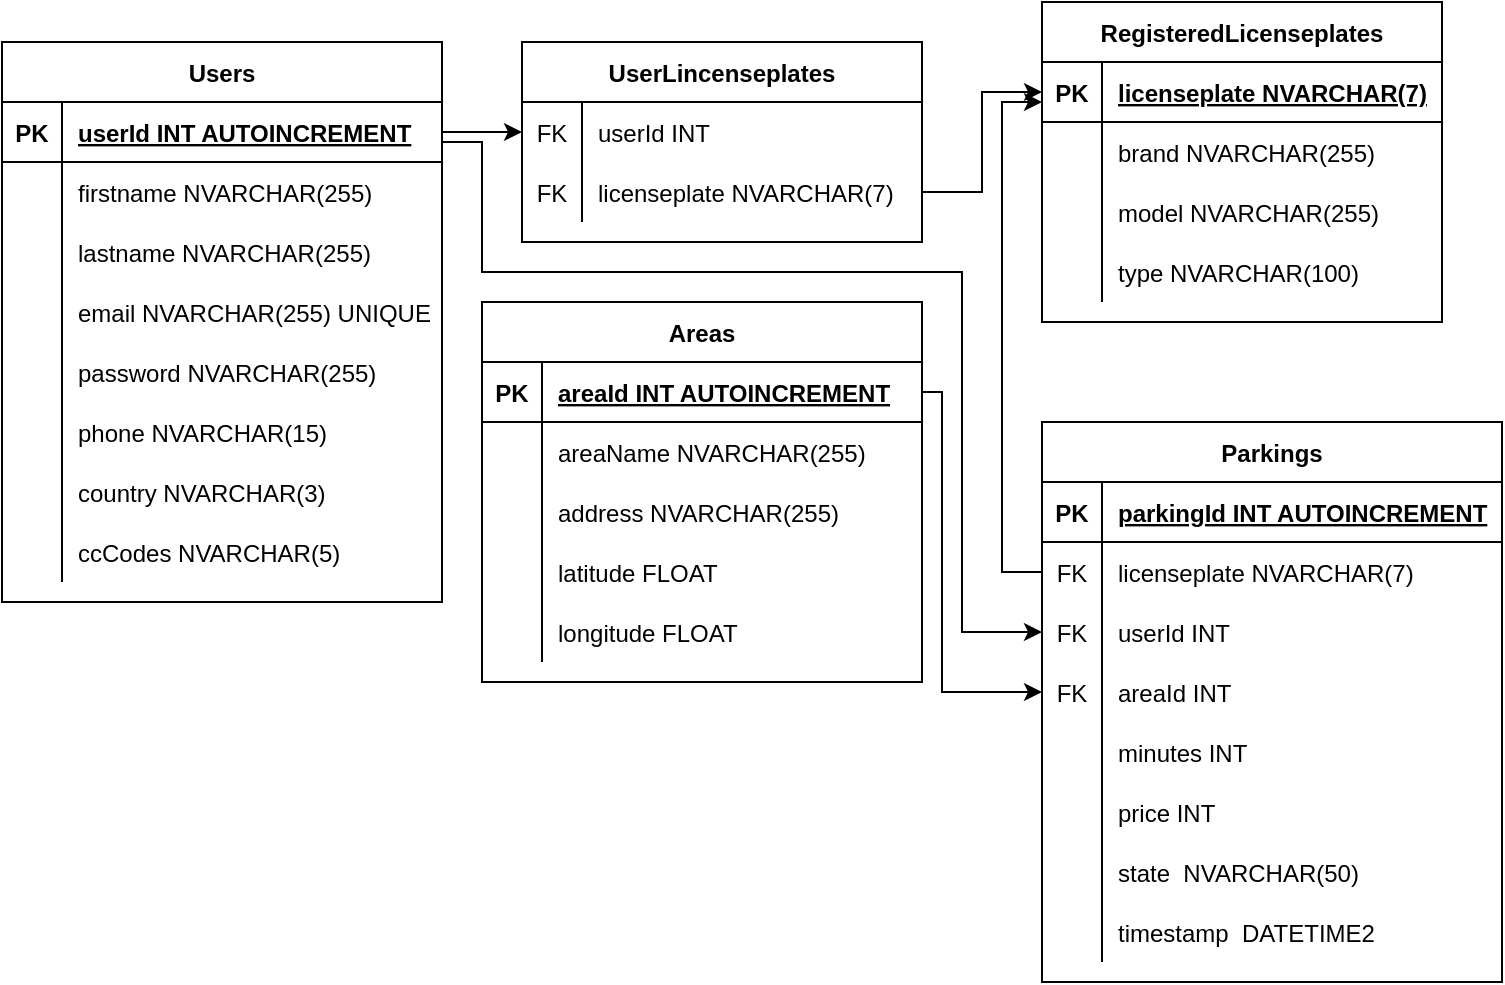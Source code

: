 <mxfile version="20.7.4" type="device"><diagram id="R2lEEEUBdFMjLlhIrx00" name="Page-1"><mxGraphModel dx="1050" dy="629" grid="1" gridSize="10" guides="1" tooltips="1" connect="1" arrows="1" fold="1" page="1" pageScale="1" pageWidth="850" pageHeight="1100" math="0" shadow="0" extFonts="Permanent Marker^https://fonts.googleapis.com/css?family=Permanent+Marker"><root><mxCell id="0"/><mxCell id="1" parent="0"/><mxCell id="RG4BsjdbidDH1RRRt_io-1" value="Users" style="shape=table;startSize=30;container=1;collapsible=1;childLayout=tableLayout;fixedRows=1;rowLines=0;fontStyle=1;align=center;resizeLast=1;" parent="1" vertex="1"><mxGeometry x="40" y="40" width="220" height="280" as="geometry"><mxRectangle x="40" y="40" width="70" height="30" as="alternateBounds"/></mxGeometry></mxCell><mxCell id="RG4BsjdbidDH1RRRt_io-2" value="" style="shape=tableRow;horizontal=0;startSize=0;swimlaneHead=0;swimlaneBody=0;fillColor=none;collapsible=0;dropTarget=0;points=[[0,0.5],[1,0.5]];portConstraint=eastwest;top=0;left=0;right=0;bottom=1;" parent="RG4BsjdbidDH1RRRt_io-1" vertex="1"><mxGeometry y="30" width="220" height="30" as="geometry"/></mxCell><mxCell id="RG4BsjdbidDH1RRRt_io-3" value="PK" style="shape=partialRectangle;connectable=0;fillColor=none;top=0;left=0;bottom=0;right=0;fontStyle=1;overflow=hidden;" parent="RG4BsjdbidDH1RRRt_io-2" vertex="1"><mxGeometry width="30" height="30" as="geometry"><mxRectangle width="30" height="30" as="alternateBounds"/></mxGeometry></mxCell><mxCell id="RG4BsjdbidDH1RRRt_io-4" value="userId INT AUTOINCREMENT" style="shape=partialRectangle;connectable=0;fillColor=none;top=0;left=0;bottom=0;right=0;align=left;spacingLeft=6;fontStyle=5;overflow=hidden;" parent="RG4BsjdbidDH1RRRt_io-2" vertex="1"><mxGeometry x="30" width="190" height="30" as="geometry"><mxRectangle width="190" height="30" as="alternateBounds"/></mxGeometry></mxCell><mxCell id="RG4BsjdbidDH1RRRt_io-5" value="" style="shape=tableRow;horizontal=0;startSize=0;swimlaneHead=0;swimlaneBody=0;fillColor=none;collapsible=0;dropTarget=0;points=[[0,0.5],[1,0.5]];portConstraint=eastwest;top=0;left=0;right=0;bottom=0;" parent="RG4BsjdbidDH1RRRt_io-1" vertex="1"><mxGeometry y="60" width="220" height="30" as="geometry"/></mxCell><mxCell id="RG4BsjdbidDH1RRRt_io-6" value="" style="shape=partialRectangle;connectable=0;fillColor=none;top=0;left=0;bottom=0;right=0;editable=1;overflow=hidden;" parent="RG4BsjdbidDH1RRRt_io-5" vertex="1"><mxGeometry width="30" height="30" as="geometry"><mxRectangle width="30" height="30" as="alternateBounds"/></mxGeometry></mxCell><mxCell id="RG4BsjdbidDH1RRRt_io-7" value="firstname NVARCHAR(255)" style="shape=partialRectangle;connectable=0;fillColor=none;top=0;left=0;bottom=0;right=0;align=left;spacingLeft=6;overflow=hidden;" parent="RG4BsjdbidDH1RRRt_io-5" vertex="1"><mxGeometry x="30" width="190" height="30" as="geometry"><mxRectangle width="190" height="30" as="alternateBounds"/></mxGeometry></mxCell><mxCell id="onx1qdXCxPFnw5JevRRO-5" value="" style="shape=tableRow;horizontal=0;startSize=0;swimlaneHead=0;swimlaneBody=0;fillColor=none;collapsible=0;dropTarget=0;points=[[0,0.5],[1,0.5]];portConstraint=eastwest;top=0;left=0;right=0;bottom=0;" parent="RG4BsjdbidDH1RRRt_io-1" vertex="1"><mxGeometry y="90" width="220" height="30" as="geometry"/></mxCell><mxCell id="onx1qdXCxPFnw5JevRRO-6" value="" style="shape=partialRectangle;connectable=0;fillColor=none;top=0;left=0;bottom=0;right=0;editable=1;overflow=hidden;" parent="onx1qdXCxPFnw5JevRRO-5" vertex="1"><mxGeometry width="30" height="30" as="geometry"><mxRectangle width="30" height="30" as="alternateBounds"/></mxGeometry></mxCell><mxCell id="onx1qdXCxPFnw5JevRRO-7" value="lastname NVARCHAR(255)" style="shape=partialRectangle;connectable=0;fillColor=none;top=0;left=0;bottom=0;right=0;align=left;spacingLeft=6;overflow=hidden;" parent="onx1qdXCxPFnw5JevRRO-5" vertex="1"><mxGeometry x="30" width="190" height="30" as="geometry"><mxRectangle width="190" height="30" as="alternateBounds"/></mxGeometry></mxCell><mxCell id="RG4BsjdbidDH1RRRt_io-8" value="" style="shape=tableRow;horizontal=0;startSize=0;swimlaneHead=0;swimlaneBody=0;fillColor=none;collapsible=0;dropTarget=0;points=[[0,0.5],[1,0.5]];portConstraint=eastwest;top=0;left=0;right=0;bottom=0;" parent="RG4BsjdbidDH1RRRt_io-1" vertex="1"><mxGeometry y="120" width="220" height="30" as="geometry"/></mxCell><mxCell id="RG4BsjdbidDH1RRRt_io-9" value="" style="shape=partialRectangle;connectable=0;fillColor=none;top=0;left=0;bottom=0;right=0;editable=1;overflow=hidden;" parent="RG4BsjdbidDH1RRRt_io-8" vertex="1"><mxGeometry width="30" height="30" as="geometry"><mxRectangle width="30" height="30" as="alternateBounds"/></mxGeometry></mxCell><mxCell id="RG4BsjdbidDH1RRRt_io-10" value="email NVARCHAR(255) UNIQUE" style="shape=partialRectangle;connectable=0;fillColor=none;top=0;left=0;bottom=0;right=0;align=left;spacingLeft=6;overflow=hidden;" parent="RG4BsjdbidDH1RRRt_io-8" vertex="1"><mxGeometry x="30" width="190" height="30" as="geometry"><mxRectangle width="190" height="30" as="alternateBounds"/></mxGeometry></mxCell><mxCell id="RG4BsjdbidDH1RRRt_io-11" value="" style="shape=tableRow;horizontal=0;startSize=0;swimlaneHead=0;swimlaneBody=0;fillColor=none;collapsible=0;dropTarget=0;points=[[0,0.5],[1,0.5]];portConstraint=eastwest;top=0;left=0;right=0;bottom=0;" parent="RG4BsjdbidDH1RRRt_io-1" vertex="1"><mxGeometry y="150" width="220" height="30" as="geometry"/></mxCell><mxCell id="RG4BsjdbidDH1RRRt_io-12" value="" style="shape=partialRectangle;connectable=0;fillColor=none;top=0;left=0;bottom=0;right=0;editable=1;overflow=hidden;" parent="RG4BsjdbidDH1RRRt_io-11" vertex="1"><mxGeometry width="30" height="30" as="geometry"><mxRectangle width="30" height="30" as="alternateBounds"/></mxGeometry></mxCell><mxCell id="RG4BsjdbidDH1RRRt_io-13" value="password NVARCHAR(255)" style="shape=partialRectangle;connectable=0;fillColor=none;top=0;left=0;bottom=0;right=0;align=left;spacingLeft=6;overflow=hidden;" parent="RG4BsjdbidDH1RRRt_io-11" vertex="1"><mxGeometry x="30" width="190" height="30" as="geometry"><mxRectangle width="190" height="30" as="alternateBounds"/></mxGeometry></mxCell><mxCell id="RG4BsjdbidDH1RRRt_io-14" value="" style="shape=tableRow;horizontal=0;startSize=0;swimlaneHead=0;swimlaneBody=0;fillColor=none;collapsible=0;dropTarget=0;points=[[0,0.5],[1,0.5]];portConstraint=eastwest;top=0;left=0;right=0;bottom=0;" parent="RG4BsjdbidDH1RRRt_io-1" vertex="1"><mxGeometry y="180" width="220" height="30" as="geometry"/></mxCell><mxCell id="RG4BsjdbidDH1RRRt_io-15" value="" style="shape=partialRectangle;connectable=0;fillColor=none;top=0;left=0;bottom=0;right=0;editable=1;overflow=hidden;" parent="RG4BsjdbidDH1RRRt_io-14" vertex="1"><mxGeometry width="30" height="30" as="geometry"><mxRectangle width="30" height="30" as="alternateBounds"/></mxGeometry></mxCell><mxCell id="RG4BsjdbidDH1RRRt_io-16" value="phone NVARCHAR(15)" style="shape=partialRectangle;connectable=0;fillColor=none;top=0;left=0;bottom=0;right=0;align=left;spacingLeft=6;overflow=hidden;" parent="RG4BsjdbidDH1RRRt_io-14" vertex="1"><mxGeometry x="30" width="190" height="30" as="geometry"><mxRectangle width="190" height="30" as="alternateBounds"/></mxGeometry></mxCell><mxCell id="RG4BsjdbidDH1RRRt_io-33" value="" style="shape=tableRow;horizontal=0;startSize=0;swimlaneHead=0;swimlaneBody=0;fillColor=none;collapsible=0;dropTarget=0;points=[[0,0.5],[1,0.5]];portConstraint=eastwest;top=0;left=0;right=0;bottom=0;" parent="RG4BsjdbidDH1RRRt_io-1" vertex="1"><mxGeometry y="210" width="220" height="30" as="geometry"/></mxCell><mxCell id="RG4BsjdbidDH1RRRt_io-34" value="" style="shape=partialRectangle;connectable=0;fillColor=none;top=0;left=0;bottom=0;right=0;editable=1;overflow=hidden;" parent="RG4BsjdbidDH1RRRt_io-33" vertex="1"><mxGeometry width="30" height="30" as="geometry"><mxRectangle width="30" height="30" as="alternateBounds"/></mxGeometry></mxCell><mxCell id="RG4BsjdbidDH1RRRt_io-35" value="country NVARCHAR(3)" style="shape=partialRectangle;connectable=0;fillColor=none;top=0;left=0;bottom=0;right=0;align=left;spacingLeft=6;overflow=hidden;" parent="RG4BsjdbidDH1RRRt_io-33" vertex="1"><mxGeometry x="30" width="190" height="30" as="geometry"><mxRectangle width="190" height="30" as="alternateBounds"/></mxGeometry></mxCell><mxCell id="N25eLltDkBI9F8c0tj7H-1" value="" style="shape=tableRow;horizontal=0;startSize=0;swimlaneHead=0;swimlaneBody=0;fillColor=none;collapsible=0;dropTarget=0;points=[[0,0.5],[1,0.5]];portConstraint=eastwest;top=0;left=0;right=0;bottom=0;" vertex="1" parent="RG4BsjdbidDH1RRRt_io-1"><mxGeometry y="240" width="220" height="30" as="geometry"/></mxCell><mxCell id="N25eLltDkBI9F8c0tj7H-2" value="" style="shape=partialRectangle;connectable=0;fillColor=none;top=0;left=0;bottom=0;right=0;editable=1;overflow=hidden;" vertex="1" parent="N25eLltDkBI9F8c0tj7H-1"><mxGeometry width="30" height="30" as="geometry"><mxRectangle width="30" height="30" as="alternateBounds"/></mxGeometry></mxCell><mxCell id="N25eLltDkBI9F8c0tj7H-3" value="ccCodes NVARCHAR(5)" style="shape=partialRectangle;connectable=0;fillColor=none;top=0;left=0;bottom=0;right=0;align=left;spacingLeft=6;overflow=hidden;" vertex="1" parent="N25eLltDkBI9F8c0tj7H-1"><mxGeometry x="30" width="190" height="30" as="geometry"><mxRectangle width="190" height="30" as="alternateBounds"/></mxGeometry></mxCell><mxCell id="RG4BsjdbidDH1RRRt_io-81" value="UserLincenseplates" style="shape=table;startSize=30;container=1;collapsible=1;childLayout=tableLayout;fixedRows=1;rowLines=0;fontStyle=1;align=center;resizeLast=1;" parent="1" vertex="1"><mxGeometry x="300" y="40" width="200" height="100" as="geometry"/></mxCell><mxCell id="RG4BsjdbidDH1RRRt_io-85" value="" style="shape=tableRow;horizontal=0;startSize=0;swimlaneHead=0;swimlaneBody=0;fillColor=none;collapsible=0;dropTarget=0;points=[[0,0.5],[1,0.5]];portConstraint=eastwest;top=0;left=0;right=0;bottom=0;" parent="RG4BsjdbidDH1RRRt_io-81" vertex="1"><mxGeometry y="30" width="200" height="30" as="geometry"/></mxCell><mxCell id="RG4BsjdbidDH1RRRt_io-86" value="FK" style="shape=partialRectangle;connectable=0;fillColor=none;top=0;left=0;bottom=0;right=0;editable=1;overflow=hidden;" parent="RG4BsjdbidDH1RRRt_io-85" vertex="1"><mxGeometry width="30" height="30" as="geometry"><mxRectangle width="30" height="30" as="alternateBounds"/></mxGeometry></mxCell><mxCell id="RG4BsjdbidDH1RRRt_io-87" value="userId INT" style="shape=partialRectangle;connectable=0;fillColor=none;top=0;left=0;bottom=0;right=0;align=left;spacingLeft=6;overflow=hidden;" parent="RG4BsjdbidDH1RRRt_io-85" vertex="1"><mxGeometry x="30" width="170" height="30" as="geometry"><mxRectangle width="170" height="30" as="alternateBounds"/></mxGeometry></mxCell><mxCell id="RG4BsjdbidDH1RRRt_io-149" value="" style="shape=tableRow;horizontal=0;startSize=0;swimlaneHead=0;swimlaneBody=0;fillColor=none;collapsible=0;dropTarget=0;points=[[0,0.5],[1,0.5]];portConstraint=eastwest;top=0;left=0;right=0;bottom=0;" parent="RG4BsjdbidDH1RRRt_io-81" vertex="1"><mxGeometry y="60" width="200" height="30" as="geometry"/></mxCell><mxCell id="RG4BsjdbidDH1RRRt_io-150" value="FK" style="shape=partialRectangle;connectable=0;fillColor=none;top=0;left=0;bottom=0;right=0;editable=1;overflow=hidden;" parent="RG4BsjdbidDH1RRRt_io-149" vertex="1"><mxGeometry width="30" height="30" as="geometry"><mxRectangle width="30" height="30" as="alternateBounds"/></mxGeometry></mxCell><mxCell id="RG4BsjdbidDH1RRRt_io-151" value="licenseplate NVARCHAR(7)" style="shape=partialRectangle;connectable=0;fillColor=none;top=0;left=0;bottom=0;right=0;align=left;spacingLeft=6;overflow=hidden;" parent="RG4BsjdbidDH1RRRt_io-149" vertex="1"><mxGeometry x="30" width="170" height="30" as="geometry"><mxRectangle width="170" height="30" as="alternateBounds"/></mxGeometry></mxCell><mxCell id="RG4BsjdbidDH1RRRt_io-95" style="edgeStyle=orthogonalEdgeStyle;rounded=0;orthogonalLoop=1;jettySize=auto;html=1;exitX=1;exitY=0.5;exitDx=0;exitDy=0;entryX=0;entryY=0.5;entryDx=0;entryDy=0;" parent="1" source="RG4BsjdbidDH1RRRt_io-2" edge="1"><mxGeometry relative="1" as="geometry"><mxPoint x="300" y="85" as="targetPoint"/><Array as="points"><mxPoint x="270" y="85"/><mxPoint x="270" y="85"/></Array></mxGeometry></mxCell><mxCell id="RG4BsjdbidDH1RRRt_io-96" value="Parkings" style="shape=table;startSize=30;container=1;collapsible=1;childLayout=tableLayout;fixedRows=1;rowLines=0;fontStyle=1;align=center;resizeLast=1;" parent="1" vertex="1"><mxGeometry x="560" y="230" width="230" height="280" as="geometry"/></mxCell><mxCell id="RG4BsjdbidDH1RRRt_io-97" value="" style="shape=tableRow;horizontal=0;startSize=0;swimlaneHead=0;swimlaneBody=0;fillColor=none;collapsible=0;dropTarget=0;points=[[0,0.5],[1,0.5]];portConstraint=eastwest;top=0;left=0;right=0;bottom=1;" parent="RG4BsjdbidDH1RRRt_io-96" vertex="1"><mxGeometry y="30" width="230" height="30" as="geometry"/></mxCell><mxCell id="RG4BsjdbidDH1RRRt_io-98" value="PK" style="shape=partialRectangle;connectable=0;fillColor=none;top=0;left=0;bottom=0;right=0;fontStyle=1;overflow=hidden;" parent="RG4BsjdbidDH1RRRt_io-97" vertex="1"><mxGeometry width="30" height="30" as="geometry"><mxRectangle width="30" height="30" as="alternateBounds"/></mxGeometry></mxCell><mxCell id="RG4BsjdbidDH1RRRt_io-99" value="parkingId INT AUTOINCREMENT" style="shape=partialRectangle;connectable=0;fillColor=none;top=0;left=0;bottom=0;right=0;align=left;spacingLeft=6;fontStyle=5;overflow=hidden;" parent="RG4BsjdbidDH1RRRt_io-97" vertex="1"><mxGeometry x="30" width="200" height="30" as="geometry"><mxRectangle width="200" height="30" as="alternateBounds"/></mxGeometry></mxCell><mxCell id="RG4BsjdbidDH1RRRt_io-100" value="" style="shape=tableRow;horizontal=0;startSize=0;swimlaneHead=0;swimlaneBody=0;fillColor=none;collapsible=0;dropTarget=0;points=[[0,0.5],[1,0.5]];portConstraint=eastwest;top=0;left=0;right=0;bottom=0;" parent="RG4BsjdbidDH1RRRt_io-96" vertex="1"><mxGeometry y="60" width="230" height="30" as="geometry"/></mxCell><mxCell id="RG4BsjdbidDH1RRRt_io-101" value="FK" style="shape=partialRectangle;connectable=0;fillColor=none;top=0;left=0;bottom=0;right=0;editable=1;overflow=hidden;" parent="RG4BsjdbidDH1RRRt_io-100" vertex="1"><mxGeometry width="30" height="30" as="geometry"><mxRectangle width="30" height="30" as="alternateBounds"/></mxGeometry></mxCell><mxCell id="RG4BsjdbidDH1RRRt_io-102" value="licenseplate NVARCHAR(7)" style="shape=partialRectangle;connectable=0;fillColor=none;top=0;left=0;bottom=0;right=0;align=left;spacingLeft=6;overflow=hidden;" parent="RG4BsjdbidDH1RRRt_io-100" vertex="1"><mxGeometry x="30" width="200" height="30" as="geometry"><mxRectangle width="200" height="30" as="alternateBounds"/></mxGeometry></mxCell><mxCell id="RG4BsjdbidDH1RRRt_io-103" value="" style="shape=tableRow;horizontal=0;startSize=0;swimlaneHead=0;swimlaneBody=0;fillColor=none;collapsible=0;dropTarget=0;points=[[0,0.5],[1,0.5]];portConstraint=eastwest;top=0;left=0;right=0;bottom=0;" parent="RG4BsjdbidDH1RRRt_io-96" vertex="1"><mxGeometry y="90" width="230" height="30" as="geometry"/></mxCell><mxCell id="RG4BsjdbidDH1RRRt_io-104" value="FK" style="shape=partialRectangle;connectable=0;fillColor=none;top=0;left=0;bottom=0;right=0;editable=1;overflow=hidden;" parent="RG4BsjdbidDH1RRRt_io-103" vertex="1"><mxGeometry width="30" height="30" as="geometry"><mxRectangle width="30" height="30" as="alternateBounds"/></mxGeometry></mxCell><mxCell id="RG4BsjdbidDH1RRRt_io-105" value="userId INT" style="shape=partialRectangle;connectable=0;fillColor=none;top=0;left=0;bottom=0;right=0;align=left;spacingLeft=6;overflow=hidden;" parent="RG4BsjdbidDH1RRRt_io-103" vertex="1"><mxGeometry x="30" width="200" height="30" as="geometry"><mxRectangle width="200" height="30" as="alternateBounds"/></mxGeometry></mxCell><mxCell id="RG4BsjdbidDH1RRRt_io-124" value="" style="shape=tableRow;horizontal=0;startSize=0;swimlaneHead=0;swimlaneBody=0;fillColor=none;collapsible=0;dropTarget=0;points=[[0,0.5],[1,0.5]];portConstraint=eastwest;top=0;left=0;right=0;bottom=0;" parent="RG4BsjdbidDH1RRRt_io-96" vertex="1"><mxGeometry y="120" width="230" height="30" as="geometry"/></mxCell><mxCell id="RG4BsjdbidDH1RRRt_io-125" value="FK" style="shape=partialRectangle;connectable=0;fillColor=none;top=0;left=0;bottom=0;right=0;editable=1;overflow=hidden;" parent="RG4BsjdbidDH1RRRt_io-124" vertex="1"><mxGeometry width="30" height="30" as="geometry"><mxRectangle width="30" height="30" as="alternateBounds"/></mxGeometry></mxCell><mxCell id="RG4BsjdbidDH1RRRt_io-126" value="areaId INT" style="shape=partialRectangle;connectable=0;fillColor=none;top=0;left=0;bottom=0;right=0;align=left;spacingLeft=6;overflow=hidden;" parent="RG4BsjdbidDH1RRRt_io-124" vertex="1"><mxGeometry x="30" width="200" height="30" as="geometry"><mxRectangle width="200" height="30" as="alternateBounds"/></mxGeometry></mxCell><mxCell id="RG4BsjdbidDH1RRRt_io-106" value="" style="shape=tableRow;horizontal=0;startSize=0;swimlaneHead=0;swimlaneBody=0;fillColor=none;collapsible=0;dropTarget=0;points=[[0,0.5],[1,0.5]];portConstraint=eastwest;top=0;left=0;right=0;bottom=0;" parent="RG4BsjdbidDH1RRRt_io-96" vertex="1"><mxGeometry y="150" width="230" height="30" as="geometry"/></mxCell><mxCell id="RG4BsjdbidDH1RRRt_io-107" value="" style="shape=partialRectangle;connectable=0;fillColor=none;top=0;left=0;bottom=0;right=0;editable=1;overflow=hidden;" parent="RG4BsjdbidDH1RRRt_io-106" vertex="1"><mxGeometry width="30" height="30" as="geometry"><mxRectangle width="30" height="30" as="alternateBounds"/></mxGeometry></mxCell><mxCell id="RG4BsjdbidDH1RRRt_io-108" value="minutes INT" style="shape=partialRectangle;connectable=0;fillColor=none;top=0;left=0;bottom=0;right=0;align=left;spacingLeft=6;overflow=hidden;" parent="RG4BsjdbidDH1RRRt_io-106" vertex="1"><mxGeometry x="30" width="200" height="30" as="geometry"><mxRectangle width="200" height="30" as="alternateBounds"/></mxGeometry></mxCell><mxCell id="RG4BsjdbidDH1RRRt_io-168" value="" style="shape=tableRow;horizontal=0;startSize=0;swimlaneHead=0;swimlaneBody=0;fillColor=none;collapsible=0;dropTarget=0;points=[[0,0.5],[1,0.5]];portConstraint=eastwest;top=0;left=0;right=0;bottom=0;" parent="RG4BsjdbidDH1RRRt_io-96" vertex="1"><mxGeometry y="180" width="230" height="30" as="geometry"/></mxCell><mxCell id="RG4BsjdbidDH1RRRt_io-169" value="" style="shape=partialRectangle;connectable=0;fillColor=none;top=0;left=0;bottom=0;right=0;editable=1;overflow=hidden;" parent="RG4BsjdbidDH1RRRt_io-168" vertex="1"><mxGeometry width="30" height="30" as="geometry"><mxRectangle width="30" height="30" as="alternateBounds"/></mxGeometry></mxCell><mxCell id="RG4BsjdbidDH1RRRt_io-170" value="price INT" style="shape=partialRectangle;connectable=0;fillColor=none;top=0;left=0;bottom=0;right=0;align=left;spacingLeft=6;overflow=hidden;" parent="RG4BsjdbidDH1RRRt_io-168" vertex="1"><mxGeometry x="30" width="200" height="30" as="geometry"><mxRectangle width="200" height="30" as="alternateBounds"/></mxGeometry></mxCell><mxCell id="RG4BsjdbidDH1RRRt_io-171" value="" style="shape=tableRow;horizontal=0;startSize=0;swimlaneHead=0;swimlaneBody=0;fillColor=none;collapsible=0;dropTarget=0;points=[[0,0.5],[1,0.5]];portConstraint=eastwest;top=0;left=0;right=0;bottom=0;" parent="RG4BsjdbidDH1RRRt_io-96" vertex="1"><mxGeometry y="210" width="230" height="30" as="geometry"/></mxCell><mxCell id="RG4BsjdbidDH1RRRt_io-172" value="" style="shape=partialRectangle;connectable=0;fillColor=none;top=0;left=0;bottom=0;right=0;editable=1;overflow=hidden;" parent="RG4BsjdbidDH1RRRt_io-171" vertex="1"><mxGeometry width="30" height="30" as="geometry"><mxRectangle width="30" height="30" as="alternateBounds"/></mxGeometry></mxCell><mxCell id="RG4BsjdbidDH1RRRt_io-173" value="state  NVARCHAR(50)" style="shape=partialRectangle;connectable=0;fillColor=none;top=0;left=0;bottom=0;right=0;align=left;spacingLeft=6;overflow=hidden;" parent="RG4BsjdbidDH1RRRt_io-171" vertex="1"><mxGeometry x="30" width="200" height="30" as="geometry"><mxRectangle width="200" height="30" as="alternateBounds"/></mxGeometry></mxCell><mxCell id="RG4BsjdbidDH1RRRt_io-174" value="" style="shape=tableRow;horizontal=0;startSize=0;swimlaneHead=0;swimlaneBody=0;fillColor=none;collapsible=0;dropTarget=0;points=[[0,0.5],[1,0.5]];portConstraint=eastwest;top=0;left=0;right=0;bottom=0;" parent="RG4BsjdbidDH1RRRt_io-96" vertex="1"><mxGeometry y="240" width="230" height="30" as="geometry"/></mxCell><mxCell id="RG4BsjdbidDH1RRRt_io-175" value="" style="shape=partialRectangle;connectable=0;fillColor=none;top=0;left=0;bottom=0;right=0;editable=1;overflow=hidden;" parent="RG4BsjdbidDH1RRRt_io-174" vertex="1"><mxGeometry width="30" height="30" as="geometry"><mxRectangle width="30" height="30" as="alternateBounds"/></mxGeometry></mxCell><mxCell id="RG4BsjdbidDH1RRRt_io-176" value="timestamp  DATETIME2" style="shape=partialRectangle;connectable=0;fillColor=none;top=0;left=0;bottom=0;right=0;align=left;spacingLeft=6;overflow=hidden;" parent="RG4BsjdbidDH1RRRt_io-174" vertex="1"><mxGeometry x="30" width="200" height="30" as="geometry"><mxRectangle width="200" height="30" as="alternateBounds"/></mxGeometry></mxCell><mxCell id="RG4BsjdbidDH1RRRt_io-127" value="Areas" style="shape=table;startSize=30;container=1;collapsible=1;childLayout=tableLayout;fixedRows=1;rowLines=0;fontStyle=1;align=center;resizeLast=1;" parent="1" vertex="1"><mxGeometry x="280" y="170" width="220" height="190" as="geometry"/></mxCell><mxCell id="RG4BsjdbidDH1RRRt_io-128" value="" style="shape=tableRow;horizontal=0;startSize=0;swimlaneHead=0;swimlaneBody=0;fillColor=none;collapsible=0;dropTarget=0;points=[[0,0.5],[1,0.5]];portConstraint=eastwest;top=0;left=0;right=0;bottom=1;" parent="RG4BsjdbidDH1RRRt_io-127" vertex="1"><mxGeometry y="30" width="220" height="30" as="geometry"/></mxCell><mxCell id="RG4BsjdbidDH1RRRt_io-129" value="PK" style="shape=partialRectangle;connectable=0;fillColor=none;top=0;left=0;bottom=0;right=0;fontStyle=1;overflow=hidden;" parent="RG4BsjdbidDH1RRRt_io-128" vertex="1"><mxGeometry width="30" height="30" as="geometry"><mxRectangle width="30" height="30" as="alternateBounds"/></mxGeometry></mxCell><mxCell id="RG4BsjdbidDH1RRRt_io-130" value="areaId INT AUTOINCREMENT" style="shape=partialRectangle;connectable=0;fillColor=none;top=0;left=0;bottom=0;right=0;align=left;spacingLeft=6;fontStyle=5;overflow=hidden;" parent="RG4BsjdbidDH1RRRt_io-128" vertex="1"><mxGeometry x="30" width="190" height="30" as="geometry"><mxRectangle width="190" height="30" as="alternateBounds"/></mxGeometry></mxCell><mxCell id="RG4BsjdbidDH1RRRt_io-131" value="" style="shape=tableRow;horizontal=0;startSize=0;swimlaneHead=0;swimlaneBody=0;fillColor=none;collapsible=0;dropTarget=0;points=[[0,0.5],[1,0.5]];portConstraint=eastwest;top=0;left=0;right=0;bottom=0;" parent="RG4BsjdbidDH1RRRt_io-127" vertex="1"><mxGeometry y="60" width="220" height="30" as="geometry"/></mxCell><mxCell id="RG4BsjdbidDH1RRRt_io-132" value="" style="shape=partialRectangle;connectable=0;fillColor=none;top=0;left=0;bottom=0;right=0;editable=1;overflow=hidden;" parent="RG4BsjdbidDH1RRRt_io-131" vertex="1"><mxGeometry width="30" height="30" as="geometry"><mxRectangle width="30" height="30" as="alternateBounds"/></mxGeometry></mxCell><mxCell id="RG4BsjdbidDH1RRRt_io-133" value="areaName NVARCHAR(255)" style="shape=partialRectangle;connectable=0;fillColor=none;top=0;left=0;bottom=0;right=0;align=left;spacingLeft=6;overflow=hidden;" parent="RG4BsjdbidDH1RRRt_io-131" vertex="1"><mxGeometry x="30" width="190" height="30" as="geometry"><mxRectangle width="190" height="30" as="alternateBounds"/></mxGeometry></mxCell><mxCell id="RG4BsjdbidDH1RRRt_io-134" value="" style="shape=tableRow;horizontal=0;startSize=0;swimlaneHead=0;swimlaneBody=0;fillColor=none;collapsible=0;dropTarget=0;points=[[0,0.5],[1,0.5]];portConstraint=eastwest;top=0;left=0;right=0;bottom=0;" parent="RG4BsjdbidDH1RRRt_io-127" vertex="1"><mxGeometry y="90" width="220" height="30" as="geometry"/></mxCell><mxCell id="RG4BsjdbidDH1RRRt_io-135" value="" style="shape=partialRectangle;connectable=0;fillColor=none;top=0;left=0;bottom=0;right=0;editable=1;overflow=hidden;" parent="RG4BsjdbidDH1RRRt_io-134" vertex="1"><mxGeometry width="30" height="30" as="geometry"><mxRectangle width="30" height="30" as="alternateBounds"/></mxGeometry></mxCell><mxCell id="RG4BsjdbidDH1RRRt_io-136" value="address NVARCHAR(255)" style="shape=partialRectangle;connectable=0;fillColor=none;top=0;left=0;bottom=0;right=0;align=left;spacingLeft=6;overflow=hidden;" parent="RG4BsjdbidDH1RRRt_io-134" vertex="1"><mxGeometry x="30" width="190" height="30" as="geometry"><mxRectangle width="190" height="30" as="alternateBounds"/></mxGeometry></mxCell><mxCell id="RG4BsjdbidDH1RRRt_io-137" value="" style="shape=tableRow;horizontal=0;startSize=0;swimlaneHead=0;swimlaneBody=0;fillColor=none;collapsible=0;dropTarget=0;points=[[0,0.5],[1,0.5]];portConstraint=eastwest;top=0;left=0;right=0;bottom=0;" parent="RG4BsjdbidDH1RRRt_io-127" vertex="1"><mxGeometry y="120" width="220" height="30" as="geometry"/></mxCell><mxCell id="RG4BsjdbidDH1RRRt_io-138" value="" style="shape=partialRectangle;connectable=0;fillColor=none;top=0;left=0;bottom=0;right=0;editable=1;overflow=hidden;" parent="RG4BsjdbidDH1RRRt_io-137" vertex="1"><mxGeometry width="30" height="30" as="geometry"><mxRectangle width="30" height="30" as="alternateBounds"/></mxGeometry></mxCell><mxCell id="RG4BsjdbidDH1RRRt_io-139" value="latitude FLOAT" style="shape=partialRectangle;connectable=0;fillColor=none;top=0;left=0;bottom=0;right=0;align=left;spacingLeft=6;overflow=hidden;" parent="RG4BsjdbidDH1RRRt_io-137" vertex="1"><mxGeometry x="30" width="190" height="30" as="geometry"><mxRectangle width="190" height="30" as="alternateBounds"/></mxGeometry></mxCell><mxCell id="RG4BsjdbidDH1RRRt_io-140" value="" style="shape=tableRow;horizontal=0;startSize=0;swimlaneHead=0;swimlaneBody=0;fillColor=none;collapsible=0;dropTarget=0;points=[[0,0.5],[1,0.5]];portConstraint=eastwest;top=0;left=0;right=0;bottom=0;" parent="RG4BsjdbidDH1RRRt_io-127" vertex="1"><mxGeometry y="150" width="220" height="30" as="geometry"/></mxCell><mxCell id="RG4BsjdbidDH1RRRt_io-141" value="" style="shape=partialRectangle;connectable=0;fillColor=none;top=0;left=0;bottom=0;right=0;editable=1;overflow=hidden;" parent="RG4BsjdbidDH1RRRt_io-140" vertex="1"><mxGeometry width="30" height="30" as="geometry"><mxRectangle width="30" height="30" as="alternateBounds"/></mxGeometry></mxCell><mxCell id="RG4BsjdbidDH1RRRt_io-142" value="longitude FLOAT" style="shape=partialRectangle;connectable=0;fillColor=none;top=0;left=0;bottom=0;right=0;align=left;spacingLeft=6;overflow=hidden;" parent="RG4BsjdbidDH1RRRt_io-140" vertex="1"><mxGeometry x="30" width="190" height="30" as="geometry"><mxRectangle width="190" height="30" as="alternateBounds"/></mxGeometry></mxCell><mxCell id="RG4BsjdbidDH1RRRt_io-147" style="edgeStyle=orthogonalEdgeStyle;rounded=0;orthogonalLoop=1;jettySize=auto;html=1;exitX=1;exitY=0.5;exitDx=0;exitDy=0;" parent="1" source="RG4BsjdbidDH1RRRt_io-128" target="RG4BsjdbidDH1RRRt_io-124" edge="1"><mxGeometry relative="1" as="geometry"><mxPoint x="530" y="380" as="targetPoint"/><Array as="points"><mxPoint x="510" y="215"/><mxPoint x="510" y="365"/></Array></mxGeometry></mxCell><mxCell id="RG4BsjdbidDH1RRRt_io-152" style="edgeStyle=orthogonalEdgeStyle;rounded=0;orthogonalLoop=1;jettySize=auto;html=1;exitX=1;exitY=0.5;exitDx=0;exitDy=0;entryX=0;entryY=0.5;entryDx=0;entryDy=0;" parent="1" source="RG4BsjdbidDH1RRRt_io-2" target="RG4BsjdbidDH1RRRt_io-103" edge="1"><mxGeometry relative="1" as="geometry"><Array as="points"><mxPoint x="260" y="90"/><mxPoint x="280" y="90"/><mxPoint x="280" y="155"/><mxPoint x="520" y="155"/><mxPoint x="520" y="335"/></Array></mxGeometry></mxCell><mxCell id="RG4BsjdbidDH1RRRt_io-153" value="RegisteredLicenseplates" style="shape=table;startSize=30;container=1;collapsible=1;childLayout=tableLayout;fixedRows=1;rowLines=0;fontStyle=1;align=center;resizeLast=1;" parent="1" vertex="1"><mxGeometry x="560" y="20" width="200" height="160" as="geometry"/></mxCell><mxCell id="RG4BsjdbidDH1RRRt_io-154" value="" style="shape=tableRow;horizontal=0;startSize=0;swimlaneHead=0;swimlaneBody=0;fillColor=none;collapsible=0;dropTarget=0;points=[[0,0.5],[1,0.5]];portConstraint=eastwest;top=0;left=0;right=0;bottom=1;" parent="RG4BsjdbidDH1RRRt_io-153" vertex="1"><mxGeometry y="30" width="200" height="30" as="geometry"/></mxCell><mxCell id="RG4BsjdbidDH1RRRt_io-155" value="PK" style="shape=partialRectangle;connectable=0;fillColor=none;top=0;left=0;bottom=0;right=0;fontStyle=1;overflow=hidden;" parent="RG4BsjdbidDH1RRRt_io-154" vertex="1"><mxGeometry width="30" height="30" as="geometry"><mxRectangle width="30" height="30" as="alternateBounds"/></mxGeometry></mxCell><mxCell id="RG4BsjdbidDH1RRRt_io-156" value="licenseplate NVARCHAR(7)" style="shape=partialRectangle;connectable=0;fillColor=none;top=0;left=0;bottom=0;right=0;align=left;spacingLeft=6;fontStyle=5;overflow=hidden;" parent="RG4BsjdbidDH1RRRt_io-154" vertex="1"><mxGeometry x="30" width="170" height="30" as="geometry"><mxRectangle width="170" height="30" as="alternateBounds"/></mxGeometry></mxCell><mxCell id="RG4BsjdbidDH1RRRt_io-157" value="" style="shape=tableRow;horizontal=0;startSize=0;swimlaneHead=0;swimlaneBody=0;fillColor=none;collapsible=0;dropTarget=0;points=[[0,0.5],[1,0.5]];portConstraint=eastwest;top=0;left=0;right=0;bottom=0;" parent="RG4BsjdbidDH1RRRt_io-153" vertex="1"><mxGeometry y="60" width="200" height="30" as="geometry"/></mxCell><mxCell id="RG4BsjdbidDH1RRRt_io-158" value="" style="shape=partialRectangle;connectable=0;fillColor=none;top=0;left=0;bottom=0;right=0;editable=1;overflow=hidden;" parent="RG4BsjdbidDH1RRRt_io-157" vertex="1"><mxGeometry width="30" height="30" as="geometry"><mxRectangle width="30" height="30" as="alternateBounds"/></mxGeometry></mxCell><mxCell id="RG4BsjdbidDH1RRRt_io-159" value="brand NVARCHAR(255)" style="shape=partialRectangle;connectable=0;fillColor=none;top=0;left=0;bottom=0;right=0;align=left;spacingLeft=6;overflow=hidden;" parent="RG4BsjdbidDH1RRRt_io-157" vertex="1"><mxGeometry x="30" width="170" height="30" as="geometry"><mxRectangle width="170" height="30" as="alternateBounds"/></mxGeometry></mxCell><mxCell id="RG4BsjdbidDH1RRRt_io-160" value="" style="shape=tableRow;horizontal=0;startSize=0;swimlaneHead=0;swimlaneBody=0;fillColor=none;collapsible=0;dropTarget=0;points=[[0,0.5],[1,0.5]];portConstraint=eastwest;top=0;left=0;right=0;bottom=0;" parent="RG4BsjdbidDH1RRRt_io-153" vertex="1"><mxGeometry y="90" width="200" height="30" as="geometry"/></mxCell><mxCell id="RG4BsjdbidDH1RRRt_io-161" value="" style="shape=partialRectangle;connectable=0;fillColor=none;top=0;left=0;bottom=0;right=0;editable=1;overflow=hidden;" parent="RG4BsjdbidDH1RRRt_io-160" vertex="1"><mxGeometry width="30" height="30" as="geometry"><mxRectangle width="30" height="30" as="alternateBounds"/></mxGeometry></mxCell><mxCell id="RG4BsjdbidDH1RRRt_io-162" value="model NVARCHAR(255)" style="shape=partialRectangle;connectable=0;fillColor=none;top=0;left=0;bottom=0;right=0;align=left;spacingLeft=6;overflow=hidden;" parent="RG4BsjdbidDH1RRRt_io-160" vertex="1"><mxGeometry x="30" width="170" height="30" as="geometry"><mxRectangle width="170" height="30" as="alternateBounds"/></mxGeometry></mxCell><mxCell id="RG4BsjdbidDH1RRRt_io-163" value="" style="shape=tableRow;horizontal=0;startSize=0;swimlaneHead=0;swimlaneBody=0;fillColor=none;collapsible=0;dropTarget=0;points=[[0,0.5],[1,0.5]];portConstraint=eastwest;top=0;left=0;right=0;bottom=0;" parent="RG4BsjdbidDH1RRRt_io-153" vertex="1"><mxGeometry y="120" width="200" height="30" as="geometry"/></mxCell><mxCell id="RG4BsjdbidDH1RRRt_io-164" value="" style="shape=partialRectangle;connectable=0;fillColor=none;top=0;left=0;bottom=0;right=0;editable=1;overflow=hidden;" parent="RG4BsjdbidDH1RRRt_io-163" vertex="1"><mxGeometry width="30" height="30" as="geometry"><mxRectangle width="30" height="30" as="alternateBounds"/></mxGeometry></mxCell><mxCell id="RG4BsjdbidDH1RRRt_io-165" value="type NVARCHAR(100)" style="shape=partialRectangle;connectable=0;fillColor=none;top=0;left=0;bottom=0;right=0;align=left;spacingLeft=6;overflow=hidden;" parent="RG4BsjdbidDH1RRRt_io-163" vertex="1"><mxGeometry x="30" width="170" height="30" as="geometry"><mxRectangle width="170" height="30" as="alternateBounds"/></mxGeometry></mxCell><mxCell id="onx1qdXCxPFnw5JevRRO-1" style="edgeStyle=orthogonalEdgeStyle;rounded=0;orthogonalLoop=1;jettySize=auto;html=1;" parent="1" source="RG4BsjdbidDH1RRRt_io-149" target="RG4BsjdbidDH1RRRt_io-154" edge="1"><mxGeometry relative="1" as="geometry"/></mxCell><mxCell id="onx1qdXCxPFnw5JevRRO-4" style="edgeStyle=orthogonalEdgeStyle;rounded=0;orthogonalLoop=1;jettySize=auto;html=1;" parent="1" source="RG4BsjdbidDH1RRRt_io-100" target="RG4BsjdbidDH1RRRt_io-154" edge="1"><mxGeometry relative="1" as="geometry"><Array as="points"><mxPoint x="540" y="305"/><mxPoint x="540" y="70"/></Array></mxGeometry></mxCell></root></mxGraphModel></diagram></mxfile>
